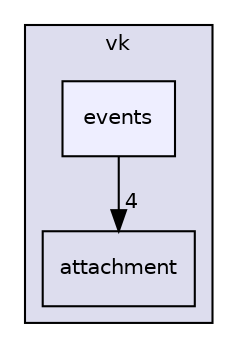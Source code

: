 digraph "events" {
  compound=true
  node [ fontsize="10", fontname="Helvetica"];
  edge [ labelfontsize="10", labelfontname="Helvetica"];
  subgraph clusterdir_498c9ed181dbcca92216ca8e1e4de836 {
    graph [ bgcolor="#ddddee", pencolor="black", label="vk" fontname="Helvetica", fontsize="10", URL="dir_498c9ed181dbcca92216ca8e1e4de836.html"]
  dir_388ab863849f17e9761ce05bf7932070 [shape=box label="attachment" URL="dir_388ab863849f17e9761ce05bf7932070.html"];
  dir_958f341fd9100ffc15409a831c8ecb33 [shape=box, label="events", style="filled", fillcolor="#eeeeff", pencolor="black", URL="dir_958f341fd9100ffc15409a831c8ecb33.html"];
  }
  dir_958f341fd9100ffc15409a831c8ecb33->dir_388ab863849f17e9761ce05bf7932070 [headlabel="4", labeldistance=1.5 headhref="dir_000004_000005.html"];
}
